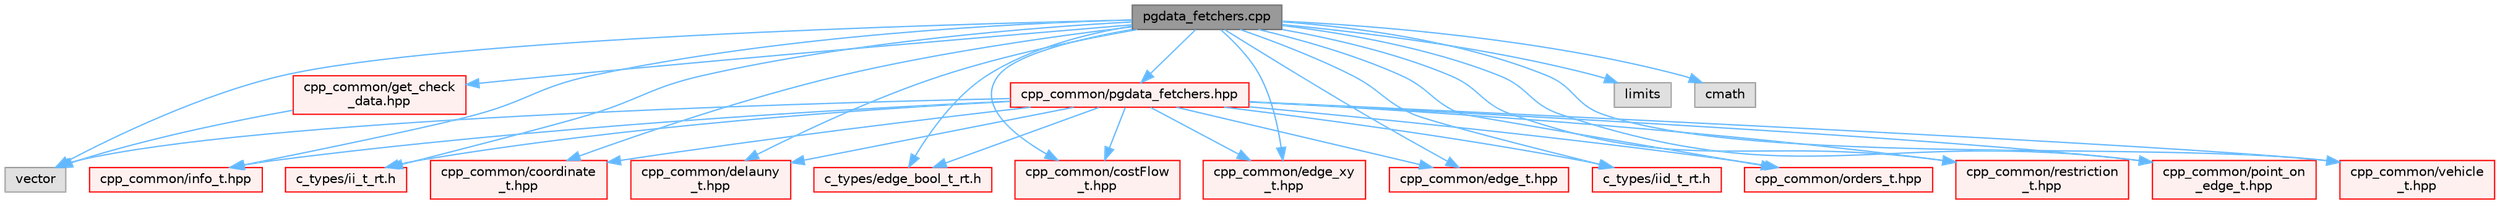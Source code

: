 digraph "pgdata_fetchers.cpp"
{
 // LATEX_PDF_SIZE
  bgcolor="transparent";
  edge [fontname=Helvetica,fontsize=10,labelfontname=Helvetica,labelfontsize=10];
  node [fontname=Helvetica,fontsize=10,shape=box,height=0.2,width=0.4];
  Node1 [id="Node000001",label="pgdata_fetchers.cpp",height=0.2,width=0.4,color="gray40", fillcolor="grey60", style="filled", fontcolor="black",tooltip=" "];
  Node1 -> Node2 [id="edge1_Node000001_Node000002",color="steelblue1",style="solid",tooltip=" "];
  Node2 [id="Node000002",label="cpp_common/pgdata_fetchers.hpp",height=0.2,width=0.4,color="red", fillcolor="#FFF0F0", style="filled",URL="$pgdata__fetchers_8hpp.html",tooltip=" "];
  Node2 -> Node5 [id="edge2_Node000002_Node000005",color="steelblue1",style="solid",tooltip=" "];
  Node5 [id="Node000005",label="vector",height=0.2,width=0.4,color="grey60", fillcolor="#E0E0E0", style="filled",tooltip=" "];
  Node2 -> Node8 [id="edge3_Node000002_Node000008",color="steelblue1",style="solid",tooltip=" "];
  Node8 [id="Node000008",label="cpp_common/info_t.hpp",height=0.2,width=0.4,color="red", fillcolor="#FFF0F0", style="filled",URL="$info__t_8hpp.html",tooltip=" "];
  Node2 -> Node10 [id="edge4_Node000002_Node000010",color="steelblue1",style="solid",tooltip=" "];
  Node10 [id="Node000010",label="c_types/ii_t_rt.h",height=0.2,width=0.4,color="red", fillcolor="#FFF0F0", style="filled",URL="$ii__t__rt_8h.html",tooltip=" "];
  Node2 -> Node12 [id="edge5_Node000002_Node000012",color="steelblue1",style="solid",tooltip=" "];
  Node12 [id="Node000012",label="cpp_common/coordinate\l_t.hpp",height=0.2,width=0.4,color="red", fillcolor="#FFF0F0", style="filled",URL="$coordinate__t_8hpp.html",tooltip=" "];
  Node2 -> Node13 [id="edge6_Node000002_Node000013",color="steelblue1",style="solid",tooltip=" "];
  Node13 [id="Node000013",label="cpp_common/delauny\l_t.hpp",height=0.2,width=0.4,color="red", fillcolor="#FFF0F0", style="filled",URL="$delauny__t_8hpp.html",tooltip=" "];
  Node2 -> Node14 [id="edge7_Node000002_Node000014",color="steelblue1",style="solid",tooltip=" "];
  Node14 [id="Node000014",label="c_types/edge_bool_t_rt.h",height=0.2,width=0.4,color="red", fillcolor="#FFF0F0", style="filled",URL="$edge__bool__t__rt_8h.html",tooltip=" "];
  Node2 -> Node16 [id="edge8_Node000002_Node000016",color="steelblue1",style="solid",tooltip=" "];
  Node16 [id="Node000016",label="cpp_common/costFlow\l_t.hpp",height=0.2,width=0.4,color="red", fillcolor="#FFF0F0", style="filled",URL="$costFlow__t_8hpp.html",tooltip=" "];
  Node2 -> Node17 [id="edge9_Node000002_Node000017",color="steelblue1",style="solid",tooltip=" "];
  Node17 [id="Node000017",label="cpp_common/edge_xy\l_t.hpp",height=0.2,width=0.4,color="red", fillcolor="#FFF0F0", style="filled",URL="$edge__xy__t_8hpp.html",tooltip=" "];
  Node2 -> Node18 [id="edge10_Node000002_Node000018",color="steelblue1",style="solid",tooltip=" "];
  Node18 [id="Node000018",label="cpp_common/edge_t.hpp",height=0.2,width=0.4,color="red", fillcolor="#FFF0F0", style="filled",URL="$edge__t_8hpp.html",tooltip=" "];
  Node2 -> Node19 [id="edge11_Node000002_Node000019",color="steelblue1",style="solid",tooltip=" "];
  Node19 [id="Node000019",label="c_types/iid_t_rt.h",height=0.2,width=0.4,color="red", fillcolor="#FFF0F0", style="filled",URL="$iid__t__rt_8h.html",tooltip=" "];
  Node2 -> Node20 [id="edge12_Node000002_Node000020",color="steelblue1",style="solid",tooltip=" "];
  Node20 [id="Node000020",label="cpp_common/orders_t.hpp",height=0.2,width=0.4,color="red", fillcolor="#FFF0F0", style="filled",URL="$orders__t_8hpp.html",tooltip=" "];
  Node2 -> Node21 [id="edge13_Node000002_Node000021",color="steelblue1",style="solid",tooltip=" "];
  Node21 [id="Node000021",label="cpp_common/restriction\l_t.hpp",height=0.2,width=0.4,color="red", fillcolor="#FFF0F0", style="filled",URL="$restriction__t_8hpp.html",tooltip=" "];
  Node2 -> Node23 [id="edge14_Node000002_Node000023",color="steelblue1",style="solid",tooltip=" "];
  Node23 [id="Node000023",label="cpp_common/point_on\l_edge_t.hpp",height=0.2,width=0.4,color="red", fillcolor="#FFF0F0", style="filled",URL="$point__on__edge__t_8hpp.html",tooltip=" "];
  Node2 -> Node24 [id="edge15_Node000002_Node000024",color="steelblue1",style="solid",tooltip=" "];
  Node24 [id="Node000024",label="cpp_common/vehicle\l_t.hpp",height=0.2,width=0.4,color="red", fillcolor="#FFF0F0", style="filled",URL="$vehicle__t_8hpp.html",tooltip=" "];
  Node1 -> Node5 [id="edge16_Node000001_Node000005",color="steelblue1",style="solid",tooltip=" "];
  Node1 -> Node25 [id="edge17_Node000001_Node000025",color="steelblue1",style="solid",tooltip=" "];
  Node25 [id="Node000025",label="limits",height=0.2,width=0.4,color="grey60", fillcolor="#E0E0E0", style="filled",tooltip=" "];
  Node1 -> Node26 [id="edge18_Node000001_Node000026",color="steelblue1",style="solid",tooltip=" "];
  Node26 [id="Node000026",label="cmath",height=0.2,width=0.4,color="grey60", fillcolor="#E0E0E0", style="filled",tooltip=" "];
  Node1 -> Node27 [id="edge19_Node000001_Node000027",color="steelblue1",style="solid",tooltip=" "];
  Node27 [id="Node000027",label="cpp_common/get_check\l_data.hpp",height=0.2,width=0.4,color="red", fillcolor="#FFF0F0", style="filled",URL="$get__check__data_8hpp.html",tooltip=" "];
  Node27 -> Node5 [id="edge20_Node000027_Node000005",color="steelblue1",style="solid",tooltip=" "];
  Node1 -> Node8 [id="edge21_Node000001_Node000008",color="steelblue1",style="solid",tooltip=" "];
  Node1 -> Node10 [id="edge22_Node000001_Node000010",color="steelblue1",style="solid",tooltip=" "];
  Node1 -> Node12 [id="edge23_Node000001_Node000012",color="steelblue1",style="solid",tooltip=" "];
  Node1 -> Node13 [id="edge24_Node000001_Node000013",color="steelblue1",style="solid",tooltip=" "];
  Node1 -> Node14 [id="edge25_Node000001_Node000014",color="steelblue1",style="solid",tooltip=" "];
  Node1 -> Node16 [id="edge26_Node000001_Node000016",color="steelblue1",style="solid",tooltip=" "];
  Node1 -> Node17 [id="edge27_Node000001_Node000017",color="steelblue1",style="solid",tooltip=" "];
  Node1 -> Node18 [id="edge28_Node000001_Node000018",color="steelblue1",style="solid",tooltip=" "];
  Node1 -> Node19 [id="edge29_Node000001_Node000019",color="steelblue1",style="solid",tooltip=" "];
  Node1 -> Node20 [id="edge30_Node000001_Node000020",color="steelblue1",style="solid",tooltip=" "];
  Node1 -> Node21 [id="edge31_Node000001_Node000021",color="steelblue1",style="solid",tooltip=" "];
  Node1 -> Node23 [id="edge32_Node000001_Node000023",color="steelblue1",style="solid",tooltip=" "];
  Node1 -> Node24 [id="edge33_Node000001_Node000024",color="steelblue1",style="solid",tooltip=" "];
}
